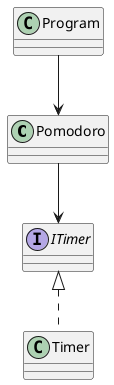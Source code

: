 ﻿@startuml
class Pomodoro
interface ITimer


Pomodoro --> ITimer

class Timer implements ITimer
class Program 

Program --> Pomodoro


@enduml